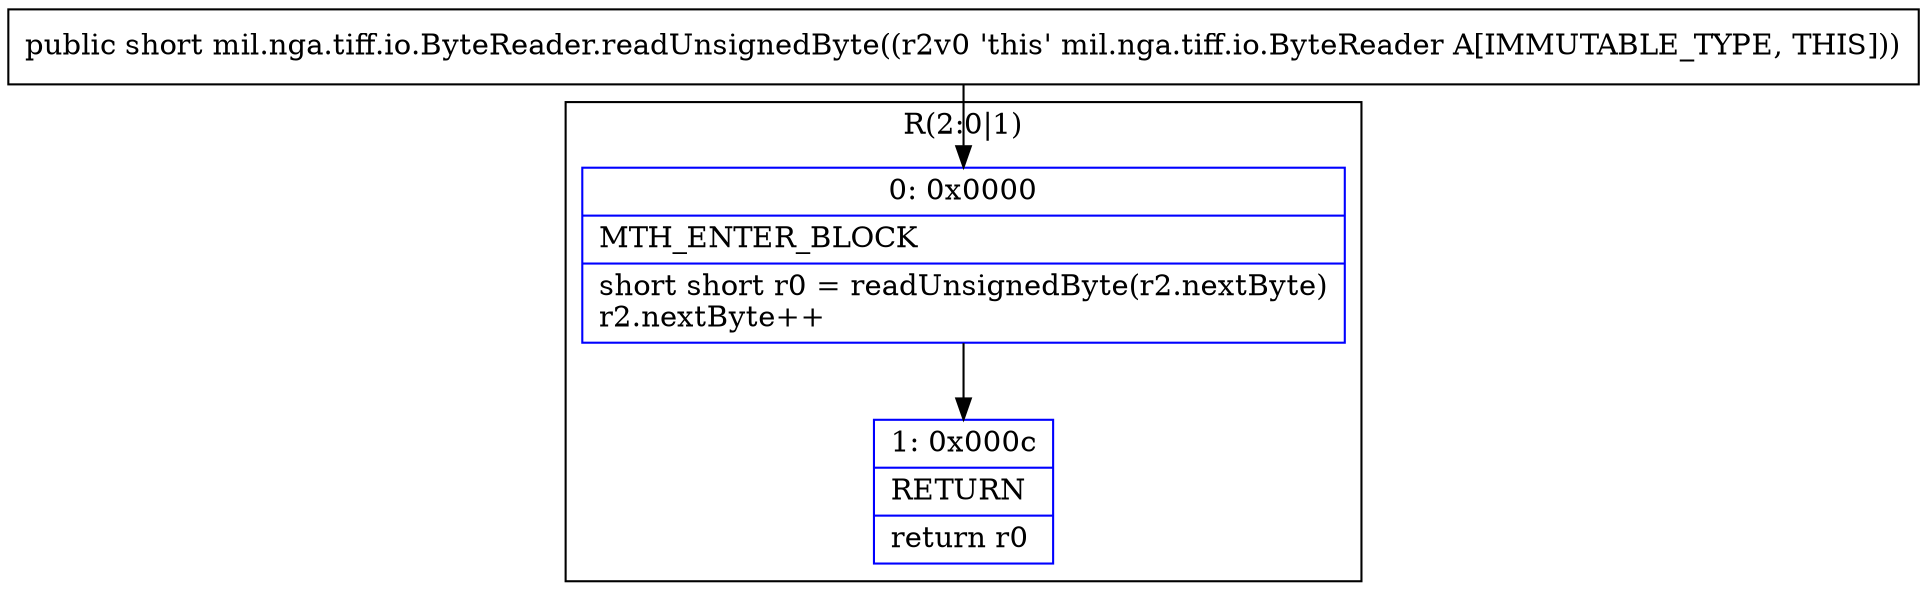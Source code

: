 digraph "CFG formil.nga.tiff.io.ByteReader.readUnsignedByte()S" {
subgraph cluster_Region_931764523 {
label = "R(2:0|1)";
node [shape=record,color=blue];
Node_0 [shape=record,label="{0\:\ 0x0000|MTH_ENTER_BLOCK\l|short short r0 = readUnsignedByte(r2.nextByte)\lr2.nextByte++\l}"];
Node_1 [shape=record,label="{1\:\ 0x000c|RETURN\l|return r0\l}"];
}
MethodNode[shape=record,label="{public short mil.nga.tiff.io.ByteReader.readUnsignedByte((r2v0 'this' mil.nga.tiff.io.ByteReader A[IMMUTABLE_TYPE, THIS])) }"];
MethodNode -> Node_0;
Node_0 -> Node_1;
}

